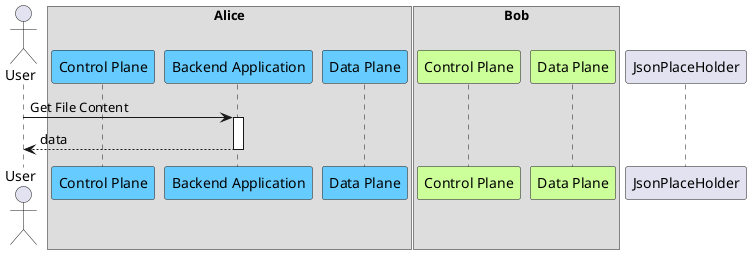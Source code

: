 @startuml

!define aliceColor 66CCFF
!define bobColor CCFF99
!define dapsColor FFFF99
!define noteColor 9999FF

actor User as "User"

box Alice
    participant AliceControlPlane as "Control Plane" #aliceColor
    participant AliceBackendService as "Backend Application" #aliceColor
    participant AliceDataPlane as "Data Plane" #aliceColor
end box

box Bob
    participant BobControlPlane as "Control Plane" #bobColor
    participant BobDataPlane as "Data Plane" #bobColor
end box

participant JsonPlaceHolder as "JsonPlaceHolder"

User -> AliceBackendService ++ : Get File Content
return data


@enduml
